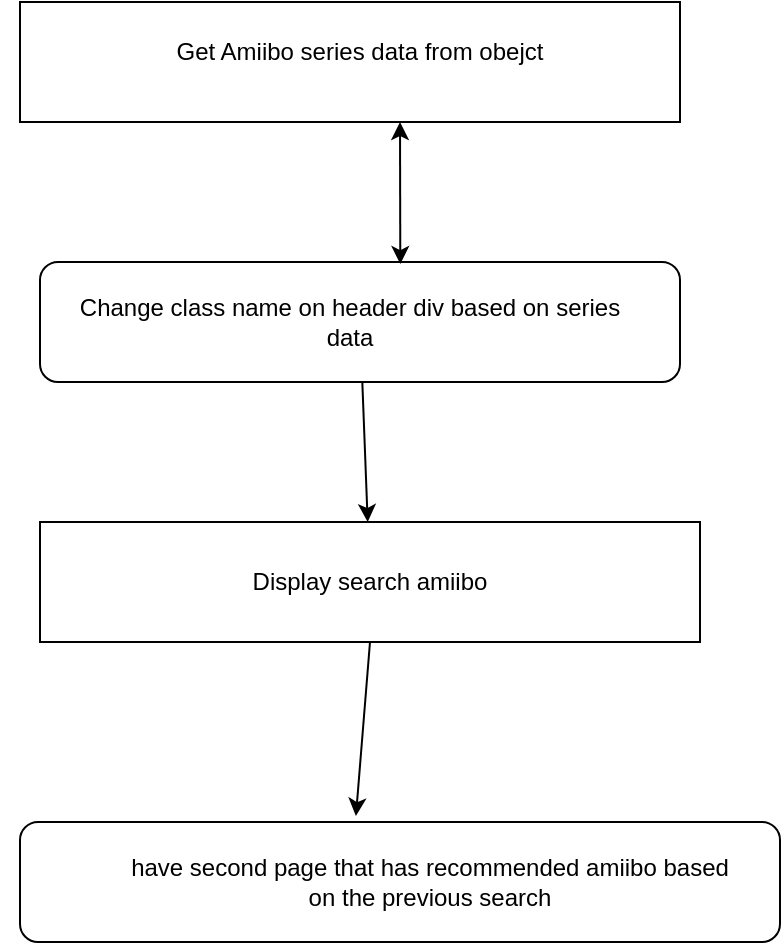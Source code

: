 <mxfile version="12.2.6" pages="1"><diagram id="dDuT-YjFsIH3HsF5Y-Az" name="Page-1"><mxGraphModel dx="1408" dy="777" grid="1" gridSize="10" guides="1" tooltips="1" connect="1" arrows="1" fold="1" page="1" pageScale="1" pageWidth="850" pageHeight="1100" math="0" shadow="0"><root><mxCell id="0"/><mxCell id="1" parent="0"/><mxCell id="ijRGQkP7DFeIq-4DmhRf-1" value="" style="rounded=0;whiteSpace=wrap;html=1;" vertex="1" parent="1"><mxGeometry x="270" y="70" width="330" height="60" as="geometry"/></mxCell><mxCell id="ijRGQkP7DFeIq-4DmhRf-2" value="Get Amiibo series data from obejct" style="text;html=1;strokeColor=none;fillColor=none;align=center;verticalAlign=middle;whiteSpace=wrap;rounded=0;" vertex="1" parent="1"><mxGeometry x="320" y="80" width="240" height="30" as="geometry"/></mxCell><mxCell id="ijRGQkP7DFeIq-4DmhRf-3" value="" style="rounded=1;whiteSpace=wrap;html=1;" vertex="1" parent="1"><mxGeometry x="280" y="200" width="320" height="60" as="geometry"/></mxCell><mxCell id="ijRGQkP7DFeIq-4DmhRf-4" value="Change class name on header div based on series data" style="text;html=1;strokeColor=none;fillColor=none;align=center;verticalAlign=middle;whiteSpace=wrap;rounded=0;" vertex="1" parent="1"><mxGeometry x="295" y="220" width="280" height="20" as="geometry"/></mxCell><mxCell id="ijRGQkP7DFeIq-4DmhRf-5" value="" style="endArrow=classic;startArrow=classic;html=1;exitX=0.563;exitY=0.017;exitDx=0;exitDy=0;exitPerimeter=0;" edge="1" parent="1" source="ijRGQkP7DFeIq-4DmhRf-3"><mxGeometry width="50" height="50" relative="1" as="geometry"><mxPoint x="410" y="180" as="sourcePoint"/><mxPoint x="460" y="130" as="targetPoint"/></mxGeometry></mxCell><mxCell id="ijRGQkP7DFeIq-4DmhRf-6" value="" style="rounded=0;whiteSpace=wrap;html=1;" vertex="1" parent="1"><mxGeometry x="280" y="330" width="330" height="60" as="geometry"/></mxCell><mxCell id="ijRGQkP7DFeIq-4DmhRf-7" value="" style="endArrow=classic;html=1;" edge="1" parent="1" source="ijRGQkP7DFeIq-4DmhRf-3" target="ijRGQkP7DFeIq-4DmhRf-6"><mxGeometry width="50" height="50" relative="1" as="geometry"><mxPoint x="270" y="460" as="sourcePoint"/><mxPoint x="320" y="410" as="targetPoint"/></mxGeometry></mxCell><mxCell id="ijRGQkP7DFeIq-4DmhRf-8" value="Display search amiibo" style="text;html=1;strokeColor=none;fillColor=none;align=center;verticalAlign=middle;whiteSpace=wrap;rounded=0;" vertex="1" parent="1"><mxGeometry x="260" y="350" width="370" height="20" as="geometry"/></mxCell><mxCell id="ijRGQkP7DFeIq-4DmhRf-9" value="" style="rounded=1;whiteSpace=wrap;html=1;" vertex="1" parent="1"><mxGeometry x="270" y="480" width="380" height="60" as="geometry"/></mxCell><mxCell id="ijRGQkP7DFeIq-4DmhRf-10" value="" style="endArrow=classic;html=1;exitX=0.5;exitY=1;exitDx=0;exitDy=0;entryX=0.442;entryY=-0.05;entryDx=0;entryDy=0;entryPerimeter=0;" edge="1" parent="1" source="ijRGQkP7DFeIq-4DmhRf-6" target="ijRGQkP7DFeIq-4DmhRf-9"><mxGeometry width="50" height="50" relative="1" as="geometry"><mxPoint x="451.154" y="270" as="sourcePoint"/><mxPoint x="453.846" y="340" as="targetPoint"/></mxGeometry></mxCell><mxCell id="ijRGQkP7DFeIq-4DmhRf-11" value="have second page that has recommended amiibo based on the previous search" style="text;html=1;strokeColor=none;fillColor=none;align=center;verticalAlign=middle;whiteSpace=wrap;rounded=0;" vertex="1" parent="1"><mxGeometry x="320" y="500" width="310" height="20" as="geometry"/></mxCell></root></mxGraphModel></diagram></mxfile>